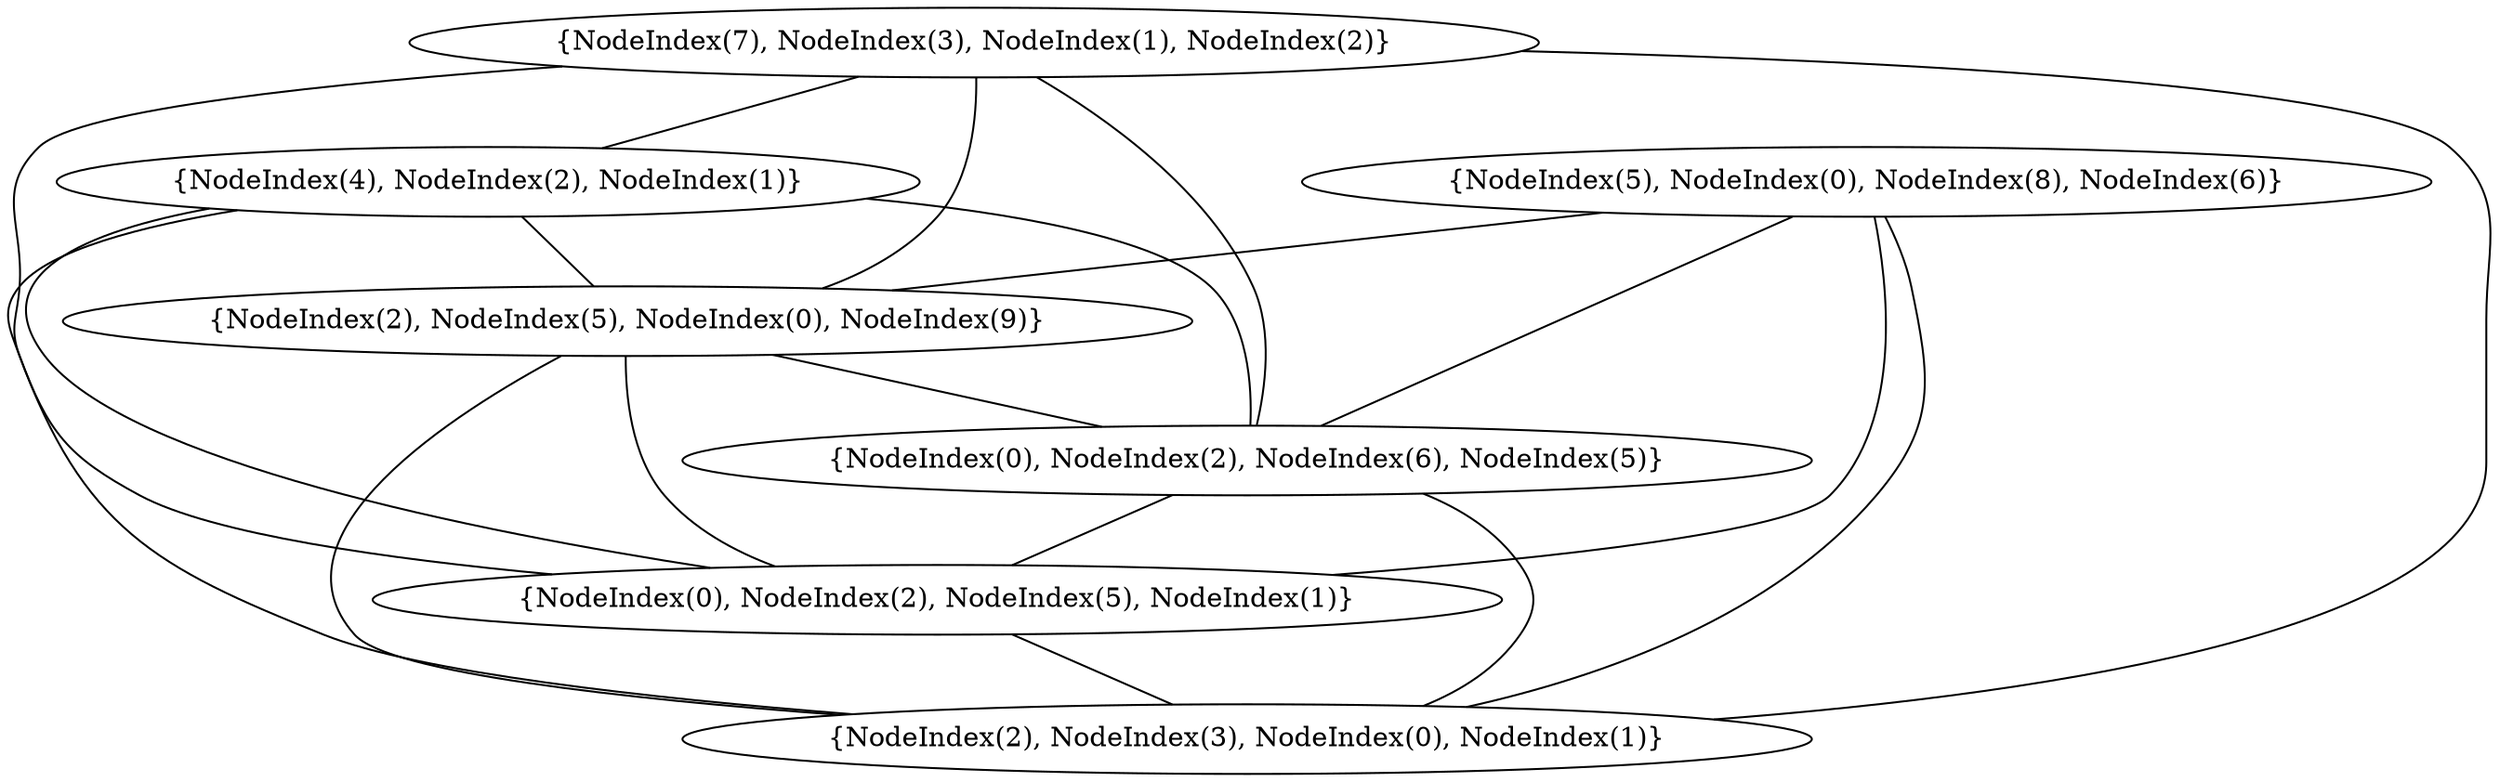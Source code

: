 graph {
    0 [ label = "{NodeIndex(2), NodeIndex(3), NodeIndex(0), NodeIndex(1)}" ]
    1 [ label = "{NodeIndex(0), NodeIndex(2), NodeIndex(5), NodeIndex(1)}" ]
    2 [ label = "{NodeIndex(0), NodeIndex(2), NodeIndex(6), NodeIndex(5)}" ]
    3 [ label = "{NodeIndex(2), NodeIndex(5), NodeIndex(0), NodeIndex(9)}" ]
    4 [ label = "{NodeIndex(4), NodeIndex(2), NodeIndex(1)}" ]
    5 [ label = "{NodeIndex(7), NodeIndex(3), NodeIndex(1), NodeIndex(2)}" ]
    6 [ label = "{NodeIndex(5), NodeIndex(0), NodeIndex(8), NodeIndex(6)}" ]
    1 -- 0 [ ]
    2 -- 0 [ ]
    2 -- 1 [ ]
    3 -- 0 [ ]
    3 -- 1 [ ]
    3 -- 2 [ ]
    4 -- 0 [ ]
    4 -- 1 [ ]
    4 -- 2 [ ]
    4 -- 3 [ ]
    5 -- 0 [ ]
    5 -- 1 [ ]
    5 -- 2 [ ]
    5 -- 3 [ ]
    5 -- 4 [ ]
    6 -- 0 [ ]
    6 -- 1 [ ]
    6 -- 2 [ ]
    6 -- 3 [ ]
}
